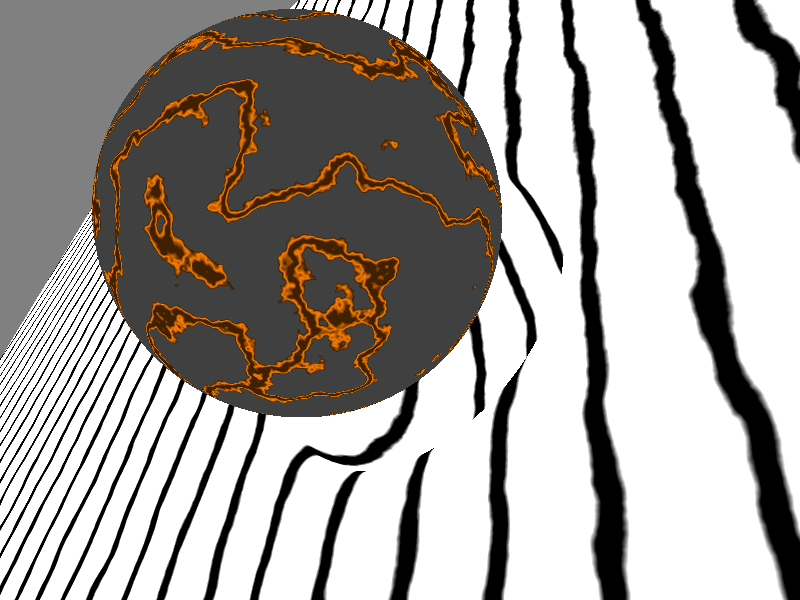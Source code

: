 //--global--------------------------
//--includes------------------------
//--declares------------------------

//mode
#declare bEdit = false;

//textures
#if (bEdit)
  #declare mainTexture = texture {
                           pigment {
                             colour rgb <1,1,1>
                           }
                           finish {
                             reflection 0
                           }
                         };
#else  
  
  #declare mainTexture = texture {
                           pigment {
                               agate
                               agate_turb 0.8
                               colour_map {
                                 [0.03 colour <.25,.125,0>]
                                 [0.05 colour <.5,.25,0>]
                                 [0.1 colour <1,.5,0>]
                                 [0.15 colour <.5,.25,0>]
                                 [0.17 colour <.25,.125,0>]
                                 [0.2 colour .25]
                               }
                           }
                         };
   #declare surfaceTexture = texture {
                               pigment {
                                 agate
                                 agate_turb 0.1
                                 colour_map {
                                   [0.1 colour rgbt <0,0,0,0>]
                                   [0.2 colour <1,1,1>]
                                 }
                                 rotate <0,100,0>
                               }
                             };
#end
                   
//--objects-------------------------

union {
  difference {
    box {
      <-20,-4,-10>,
      < 10, 0, 20>
    }
    sphere {
      <0,-.2,0>, 2
    }
    cylinder {
      <0,  1,0>,
      <0,-.25,0>, 2.5
    }
  } 
  torus {
    2.5, .5
    scale <1,.5,1>
    translate <0,-.25,0>
  }
  texture {
    surfaceTexture
  }
}
     
sphere {
  <0,1.5,0>, 2
  texture {
    mainTexture
  }
  no_shadow
} 

background {
  color rgb <.5,.5,.5>
}


//--lights--------------------------

// create a regular point light source
light_source {
  0*x                  // light's position (translated below)
  color rgb <1,1,1>    // light's color
  translate <20, 20, -40>
}

//--camera--------------------------

// perspective (default) camera
camera {
  location  <0,5,-5>
  look_at   <0.0, 0.0,  0.0>
  rotate <0,0,-40>
  right     x*image_width/image_height
}
